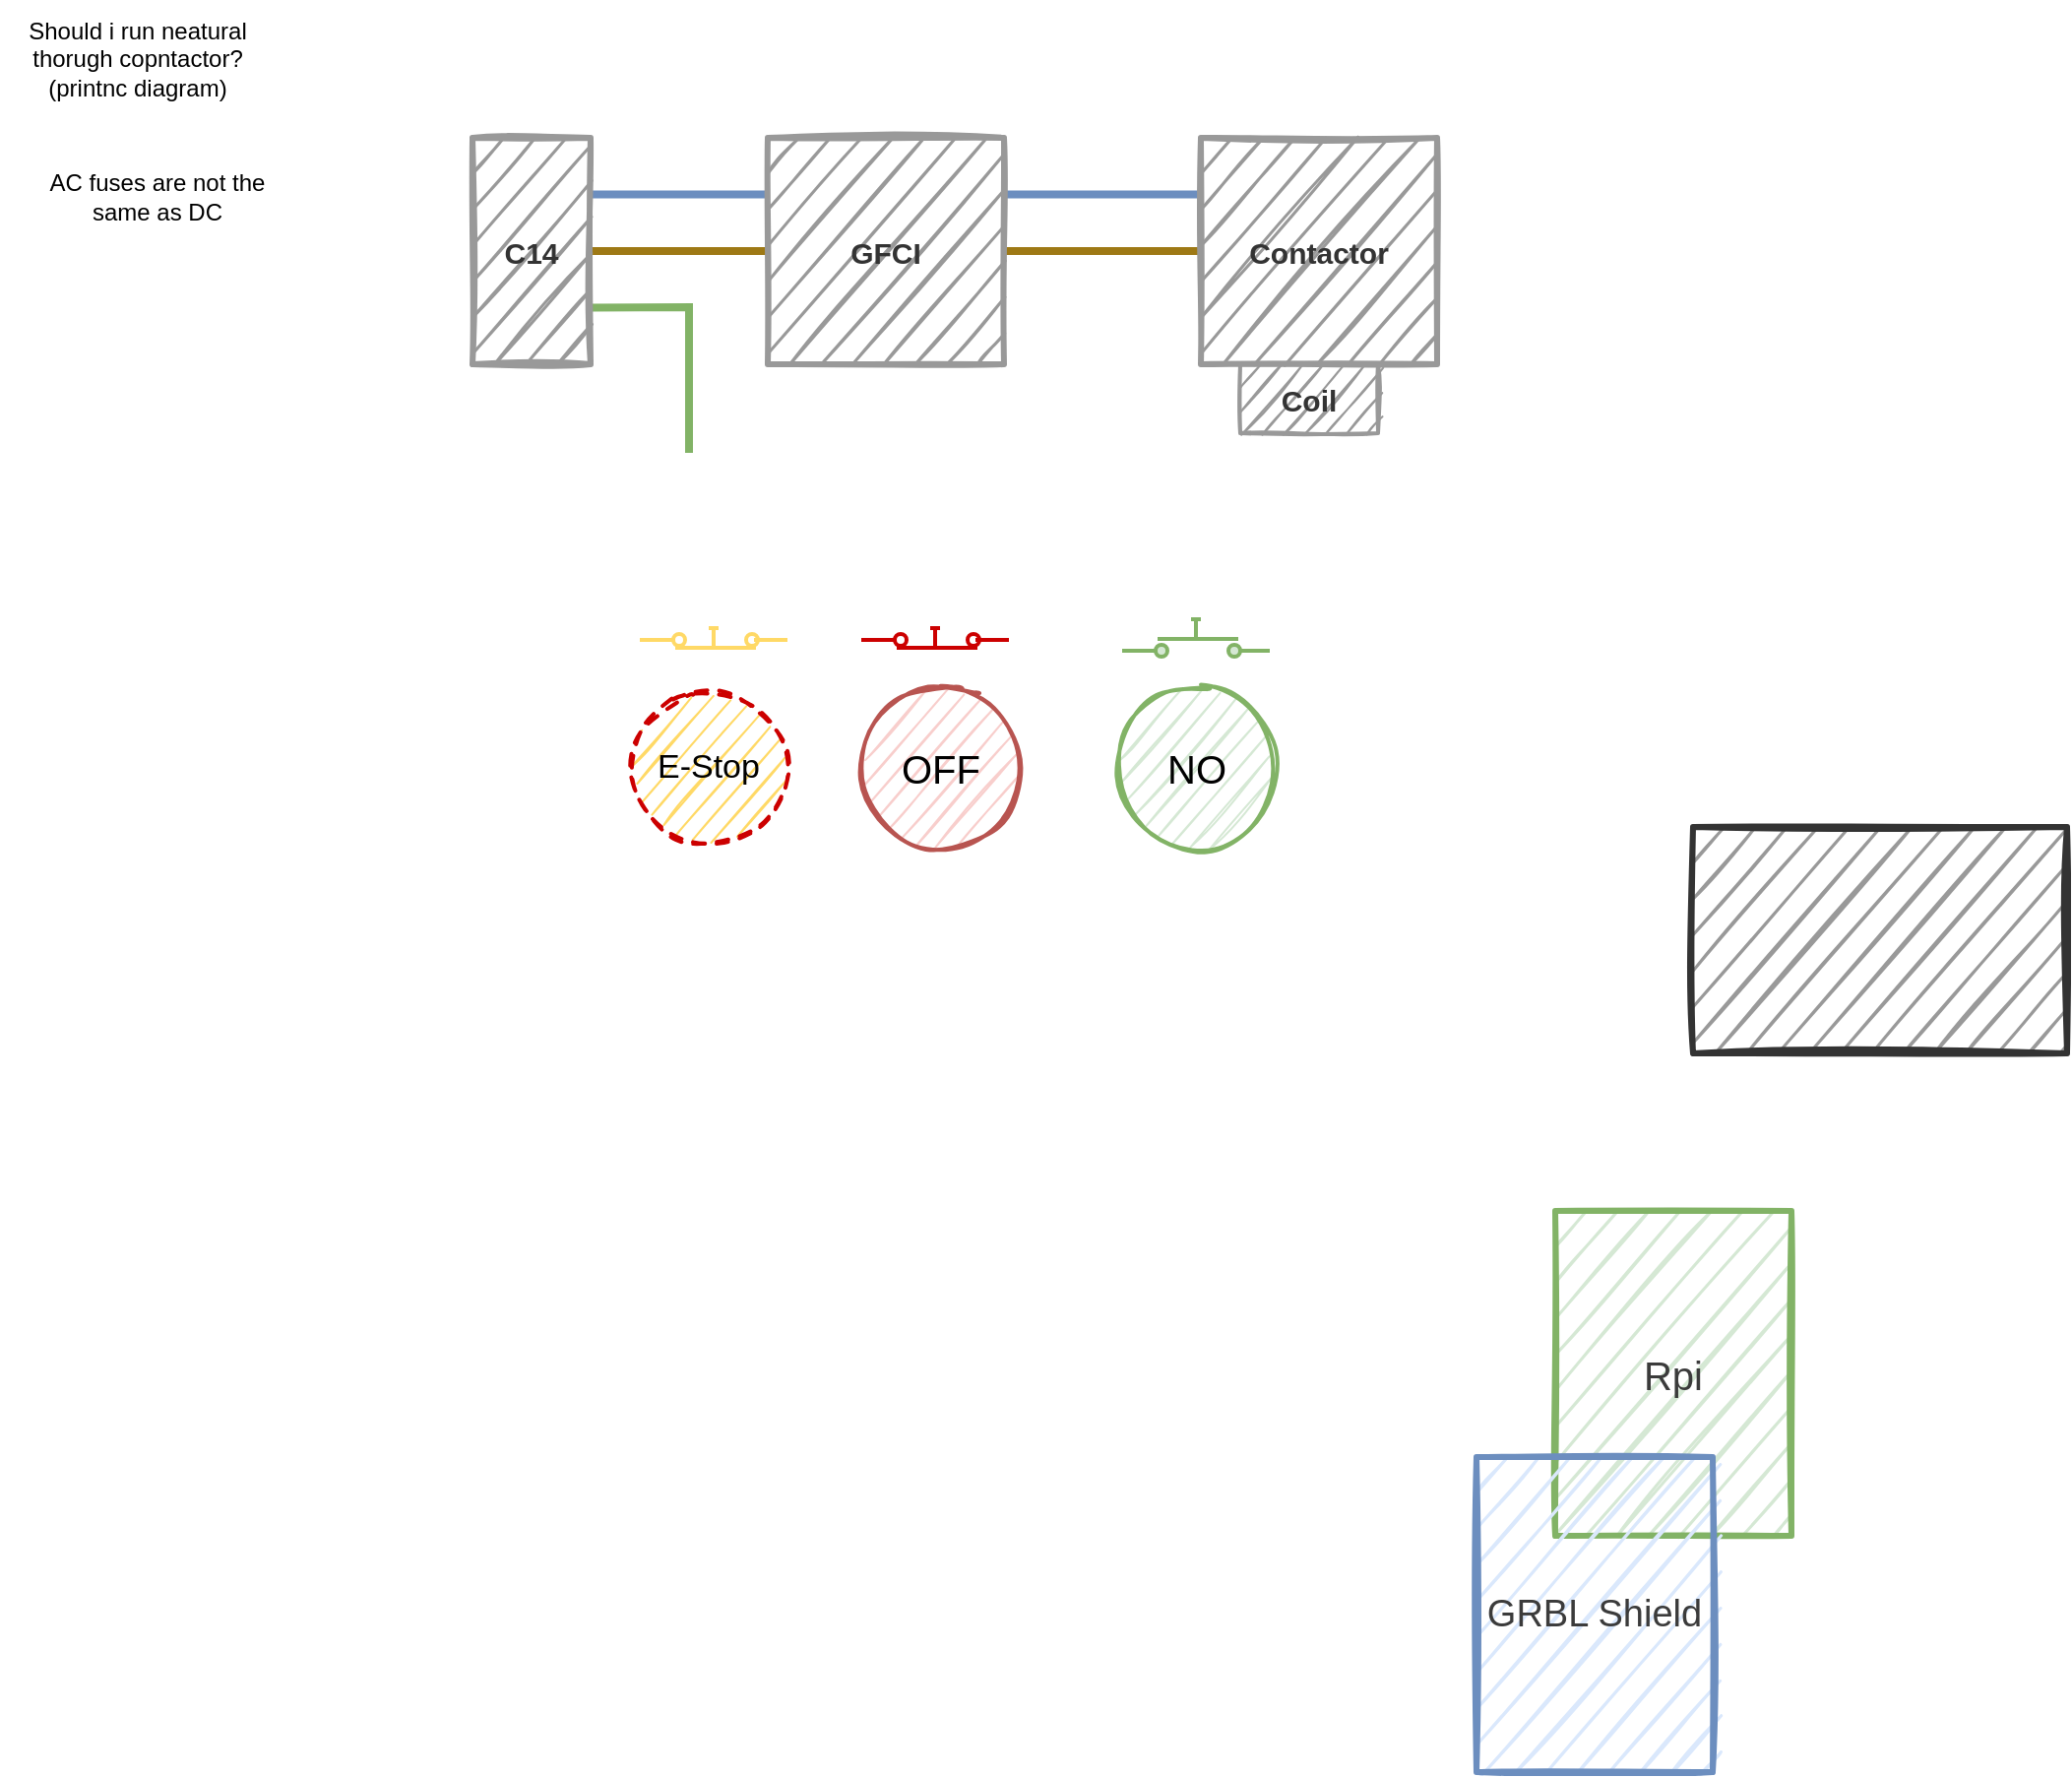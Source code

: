 <mxfile version="14.7.6" type="github">
  <diagram id="WN819PLStXToIRm2dHOi" name="Page-1">
    <mxGraphModel dx="2365" dy="1711" grid="1" gridSize="10" guides="1" tooltips="1" connect="1" arrows="1" fold="1" page="1" pageScale="1" pageWidth="1654" pageHeight="1169" math="0" shadow="0">
      <root>
        <mxCell id="0" />
        <mxCell id="1" parent="0" />
        <mxCell id="LDjXvFkaUpSCtm-YkeH0-2" value="&lt;font style=&quot;font-size: 20px&quot; color=&quot;#3b3b3b&quot;&gt;Rpi&lt;/font&gt;" style="rounded=0;whiteSpace=wrap;html=1;fillColor=#d5e8d4;strokeColor=#82b366;sketch=1;strokeWidth=3;" vertex="1" parent="1">
          <mxGeometry x="590" y="585" width="120" height="165" as="geometry" />
        </mxCell>
        <mxCell id="LDjXvFkaUpSCtm-YkeH0-3" value="&lt;font color=&quot;#3b3b3b&quot;&gt;&lt;font style=&quot;font-size: 19px&quot;&gt;GRBL Shield&lt;/font&gt;&lt;br&gt;&lt;/font&gt;" style="rounded=0;whiteSpace=wrap;html=1;fillColor=#dae8fc;strokeColor=#6c8ebf;sketch=1;strokeWidth=3;" vertex="1" parent="1">
          <mxGeometry x="550" y="710" width="120" height="160" as="geometry" />
        </mxCell>
        <mxCell id="LDjXvFkaUpSCtm-YkeH0-5" value="" style="rounded=0;whiteSpace=wrap;html=1;sketch=1;strokeWidth=3;fontColor=#333333;fillColor=#999999;strokeColor=#333333;" vertex="1" parent="1">
          <mxGeometry x="660" y="390" width="190" height="115" as="geometry" />
        </mxCell>
        <mxCell id="LDjXvFkaUpSCtm-YkeH0-18" style="edgeStyle=none;rounded=0;sketch=0;orthogonalLoop=1;jettySize=auto;html=1;exitX=1;exitY=0.25;exitDx=0;exitDy=0;entryX=0;entryY=0.25;entryDx=0;entryDy=0;strokeColor=#6c8ebf;strokeWidth=4;endArrow=none;endFill=0;fillColor=#dae8fc;" edge="1" parent="1" source="LDjXvFkaUpSCtm-YkeH0-8" target="LDjXvFkaUpSCtm-YkeH0-15">
          <mxGeometry relative="1" as="geometry" />
        </mxCell>
        <mxCell id="LDjXvFkaUpSCtm-YkeH0-19" style="edgeStyle=none;rounded=0;sketch=0;orthogonalLoop=1;jettySize=auto;html=1;exitX=1;exitY=0.5;exitDx=0;exitDy=0;entryX=0;entryY=0.5;entryDx=0;entryDy=0;strokeWidth=4;endArrow=none;endFill=0;strokeColor=#9E7915;" edge="1" parent="1" source="LDjXvFkaUpSCtm-YkeH0-8" target="LDjXvFkaUpSCtm-YkeH0-15">
          <mxGeometry relative="1" as="geometry" />
        </mxCell>
        <mxCell id="LDjXvFkaUpSCtm-YkeH0-20" style="edgeStyle=none;rounded=0;sketch=0;orthogonalLoop=1;jettySize=auto;html=1;exitX=1;exitY=0.75;exitDx=0;exitDy=0;endArrow=none;endFill=0;strokeColor=#82b366;strokeWidth=4;fillColor=#d5e8d4;jumpStyle=none;" edge="1" parent="1" source="LDjXvFkaUpSCtm-YkeH0-8">
          <mxGeometry relative="1" as="geometry">
            <mxPoint x="150" y="200" as="targetPoint" />
            <Array as="points">
              <mxPoint x="150" y="126" />
            </Array>
          </mxGeometry>
        </mxCell>
        <mxCell id="LDjXvFkaUpSCtm-YkeH0-8" value="&lt;font style=&quot;font-size: 15px&quot;&gt;&lt;b&gt;C14&lt;/b&gt;&lt;/font&gt;" style="rounded=0;whiteSpace=wrap;html=1;sketch=1;strokeWidth=3;fontColor=#333333;fillColor=#999999;strokeColor=#999999;" vertex="1" parent="1">
          <mxGeometry x="40" y="40" width="60" height="115" as="geometry" />
        </mxCell>
        <mxCell id="LDjXvFkaUpSCtm-YkeH0-24" style="edgeStyle=none;rounded=0;sketch=0;jumpStyle=none;orthogonalLoop=1;jettySize=auto;html=1;exitX=1;exitY=0.25;exitDx=0;exitDy=0;entryX=0;entryY=0.25;entryDx=0;entryDy=0;endArrow=none;endFill=0;strokeColor=#6c8ebf;strokeWidth=4;fillColor=#dae8fc;" edge="1" parent="1" source="LDjXvFkaUpSCtm-YkeH0-15" target="LDjXvFkaUpSCtm-YkeH0-23">
          <mxGeometry relative="1" as="geometry" />
        </mxCell>
        <mxCell id="LDjXvFkaUpSCtm-YkeH0-25" style="edgeStyle=none;rounded=0;sketch=0;jumpStyle=none;orthogonalLoop=1;jettySize=auto;html=1;exitX=1;exitY=0.5;exitDx=0;exitDy=0;entryX=0;entryY=0.5;entryDx=0;entryDy=0;endArrow=none;endFill=0;strokeColor=#9E7915;strokeWidth=4;" edge="1" parent="1" source="LDjXvFkaUpSCtm-YkeH0-15" target="LDjXvFkaUpSCtm-YkeH0-23">
          <mxGeometry relative="1" as="geometry" />
        </mxCell>
        <mxCell id="LDjXvFkaUpSCtm-YkeH0-15" value="&lt;span style=&quot;font-size: 15px&quot;&gt;&lt;b&gt;GFCI&lt;/b&gt;&lt;/span&gt;" style="rounded=0;whiteSpace=wrap;html=1;sketch=1;strokeWidth=3;fontColor=#333333;fillColor=#999999;strokeColor=#999999;perimeterSpacing=0;" vertex="1" parent="1">
          <mxGeometry x="190" y="40" width="120" height="115" as="geometry" />
        </mxCell>
        <mxCell id="LDjXvFkaUpSCtm-YkeH0-22" value="Should i run neatural thorugh copntactor? (printnc diagram)" style="text;html=1;strokeColor=none;fillColor=none;align=center;verticalAlign=middle;whiteSpace=wrap;rounded=0;sketch=1;" vertex="1" parent="1">
          <mxGeometry x="-200" y="-30" width="140" height="60" as="geometry" />
        </mxCell>
        <mxCell id="LDjXvFkaUpSCtm-YkeH0-23" value="&lt;span style=&quot;font-size: 15px&quot;&gt;&lt;b&gt;Contactor&lt;/b&gt;&lt;/span&gt;" style="rounded=0;whiteSpace=wrap;html=1;sketch=1;strokeWidth=3;fontColor=#333333;fillColor=#999999;strokeColor=#999999;perimeterSpacing=0;" vertex="1" parent="1">
          <mxGeometry x="410" y="40" width="120" height="115" as="geometry" />
        </mxCell>
        <mxCell id="LDjXvFkaUpSCtm-YkeH0-26" value="AC fuses are not the same as DC" style="text;html=1;strokeColor=none;fillColor=none;align=center;verticalAlign=middle;whiteSpace=wrap;rounded=0;sketch=1;" vertex="1" parent="1">
          <mxGeometry x="-190" y="40" width="140" height="60" as="geometry" />
        </mxCell>
        <mxCell id="LDjXvFkaUpSCtm-YkeH0-27" value="&lt;span style=&quot;font-size: 15px&quot;&gt;&lt;b&gt;Coil&lt;br&gt;&lt;/b&gt;&lt;/span&gt;" style="rounded=0;whiteSpace=wrap;html=1;sketch=1;strokeWidth=2;fontColor=#333333;fillColor=#999999;strokeColor=#999999;perimeterSpacing=0;" vertex="1" parent="1">
          <mxGeometry x="430" y="155" width="70" height="35" as="geometry" />
        </mxCell>
        <mxCell id="LDjXvFkaUpSCtm-YkeH0-28" value="&lt;span style=&quot;font-size: 20px&quot;&gt;OFF&lt;/span&gt;" style="ellipse;whiteSpace=wrap;html=1;aspect=fixed;sketch=1;strokeColor=#b85450;strokeWidth=2;fillColor=#f8cecc;" vertex="1" parent="1">
          <mxGeometry x="237.5" y="320" width="80" height="80" as="geometry" />
        </mxCell>
        <mxCell id="LDjXvFkaUpSCtm-YkeH0-30" value="&lt;font style=&quot;font-size: 20px&quot;&gt;NO&lt;/font&gt;" style="ellipse;whiteSpace=wrap;html=1;aspect=fixed;sketch=1;strokeColor=#82b366;strokeWidth=2;fillColor=#d5e8d4;" vertex="1" parent="1">
          <mxGeometry x="367.5" y="320" width="80" height="80" as="geometry" />
        </mxCell>
        <mxCell id="LDjXvFkaUpSCtm-YkeH0-32" value="&lt;font style=&quot;font-size: 17px&quot;&gt;E-Stop&lt;/font&gt;" style="ellipse;whiteSpace=wrap;html=1;aspect=fixed;sketch=1;strokeWidth=2;fillColor=#FFD966;strokeColor=#CC0000;dashed=1;" vertex="1" parent="1">
          <mxGeometry x="120" y="320" width="80" height="80" as="geometry" />
        </mxCell>
        <mxCell id="LDjXvFkaUpSCtm-YkeH0-33" value="" style="pointerEvents=1;verticalLabelPosition=bottom;shadow=0;dashed=0;align=center;html=1;verticalAlign=top;shape=mxgraph.electrical.electro-mechanical.push_switch_no;sketch=0;strokeColor=#82b366;strokeWidth=2;fillColor=#d5e8d4;" vertex="1" parent="1">
          <mxGeometry x="370" y="284.5" width="75" height="19" as="geometry" />
        </mxCell>
        <mxCell id="LDjXvFkaUpSCtm-YkeH0-34" value="" style="pointerEvents=1;verticalLabelPosition=bottom;shadow=0;dashed=0;align=center;html=1;verticalAlign=top;shape=mxgraph.electrical.electro-mechanical.push_switch_nc;sketch=0;strokeWidth=2;strokeColor=#CC0000;fillColor=none;" vertex="1" parent="1">
          <mxGeometry x="237.5" y="289" width="75" height="10" as="geometry" />
        </mxCell>
        <mxCell id="LDjXvFkaUpSCtm-YkeH0-35" value="" style="pointerEvents=1;verticalLabelPosition=bottom;shadow=0;dashed=0;align=center;html=1;verticalAlign=top;shape=mxgraph.electrical.electro-mechanical.push_switch_nc;sketch=0;strokeWidth=2;strokeColor=#FFD966;fillColor=none;" vertex="1" parent="1">
          <mxGeometry x="125" y="289" width="75" height="10" as="geometry" />
        </mxCell>
      </root>
    </mxGraphModel>
  </diagram>
</mxfile>
